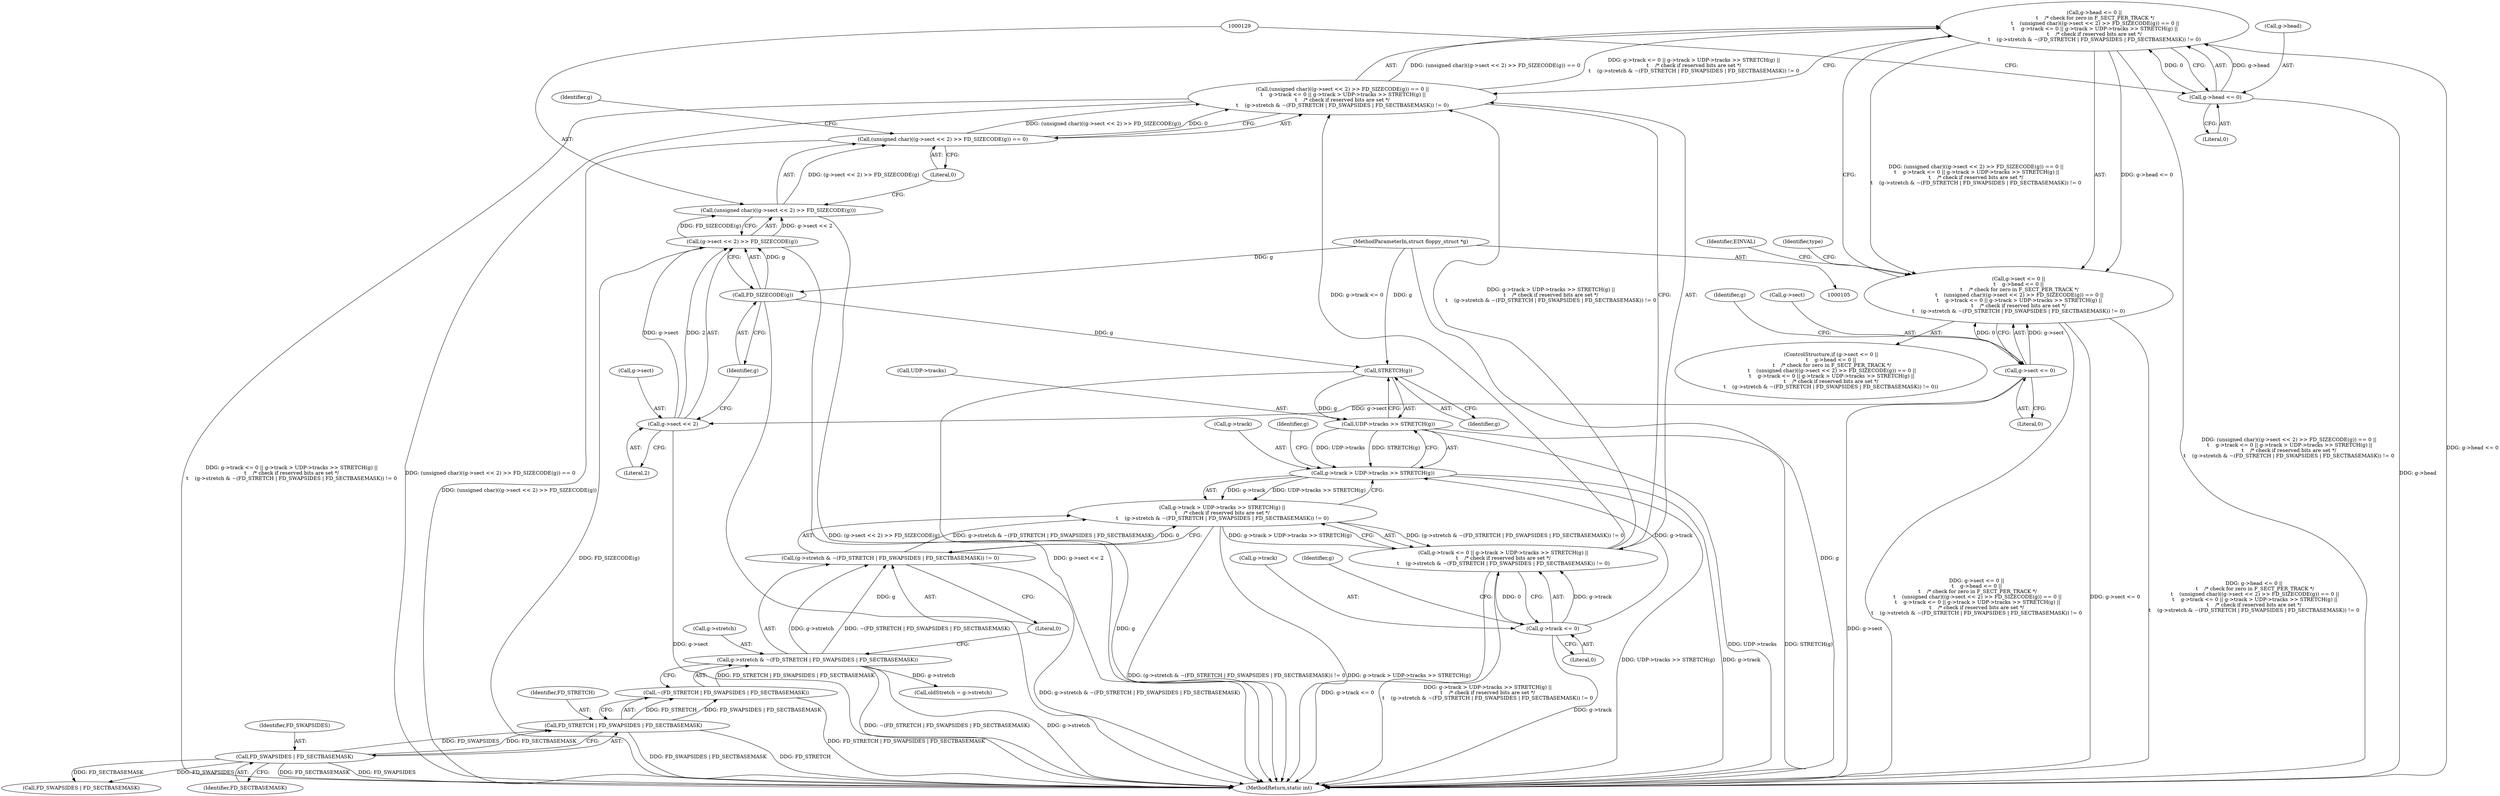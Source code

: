 digraph "1_linux_da99466ac243f15fbba65bd261bfc75ffa1532b6@del" {
"1000120" [label="(Call,g->head <= 0 ||\n \t    /* check for zero in F_SECT_PER_TRACK */\n \t    (unsigned char)((g->sect << 2) >> FD_SIZECODE(g)) == 0 ||\n \t    g->track <= 0 || g->track > UDP->tracks >> STRETCH(g) ||\n\t    /* check if reserved bits are set */\n\t    (g->stretch & ~(FD_STRETCH | FD_SWAPSIDES | FD_SECTBASEMASK)) != 0)"];
"1000121" [label="(Call,g->head <= 0)"];
"1000126" [label="(Call,(unsigned char)((g->sect << 2) >> FD_SIZECODE(g)) == 0 ||\n \t    g->track <= 0 || g->track > UDP->tracks >> STRETCH(g) ||\n\t    /* check if reserved bits are set */\n\t    (g->stretch & ~(FD_STRETCH | FD_SWAPSIDES | FD_SECTBASEMASK)) != 0)"];
"1000127" [label="(Call,(unsigned char)((g->sect << 2) >> FD_SIZECODE(g)) == 0)"];
"1000128" [label="(Call,(unsigned char)((g->sect << 2) >> FD_SIZECODE(g)))"];
"1000130" [label="(Call,(g->sect << 2) >> FD_SIZECODE(g))"];
"1000131" [label="(Call,g->sect << 2)"];
"1000115" [label="(Call,g->sect <= 0)"];
"1000136" [label="(Call,FD_SIZECODE(g))"];
"1000107" [label="(MethodParameterIn,struct floppy_struct *g)"];
"1000139" [label="(Call,g->track <= 0 || g->track > UDP->tracks >> STRETCH(g) ||\n\t    /* check if reserved bits are set */\n\t    (g->stretch & ~(FD_STRETCH | FD_SWAPSIDES | FD_SECTBASEMASK)) != 0)"];
"1000140" [label="(Call,g->track <= 0)"];
"1000145" [label="(Call,g->track > UDP->tracks >> STRETCH(g) ||\n\t    /* check if reserved bits are set */\n\t    (g->stretch & ~(FD_STRETCH | FD_SWAPSIDES | FD_SECTBASEMASK)) != 0)"];
"1000146" [label="(Call,g->track > UDP->tracks >> STRETCH(g))"];
"1000150" [label="(Call,UDP->tracks >> STRETCH(g))"];
"1000154" [label="(Call,STRETCH(g))"];
"1000156" [label="(Call,(g->stretch & ~(FD_STRETCH | FD_SWAPSIDES | FD_SECTBASEMASK)) != 0)"];
"1000157" [label="(Call,g->stretch & ~(FD_STRETCH | FD_SWAPSIDES | FD_SECTBASEMASK))"];
"1000161" [label="(Call,~(FD_STRETCH | FD_SWAPSIDES | FD_SECTBASEMASK))"];
"1000162" [label="(Call,FD_STRETCH | FD_SWAPSIDES | FD_SECTBASEMASK)"];
"1000164" [label="(Call,FD_SWAPSIDES | FD_SECTBASEMASK)"];
"1000114" [label="(Call,g->sect <= 0 ||\n\t    g->head <= 0 ||\n \t    /* check for zero in F_SECT_PER_TRACK */\n \t    (unsigned char)((g->sect << 2) >> FD_SIZECODE(g)) == 0 ||\n \t    g->track <= 0 || g->track > UDP->tracks >> STRETCH(g) ||\n\t    /* check if reserved bits are set */\n\t    (g->stretch & ~(FD_STRETCH | FD_SWAPSIDES | FD_SECTBASEMASK)) != 0)"];
"1000145" [label="(Call,g->track > UDP->tracks >> STRETCH(g) ||\n\t    /* check if reserved bits are set */\n\t    (g->stretch & ~(FD_STRETCH | FD_SWAPSIDES | FD_SECTBASEMASK)) != 0)"];
"1000131" [label="(Call,g->sect << 2)"];
"1000115" [label="(Call,g->sect <= 0)"];
"1000377" [label="(Call,FD_SWAPSIDES | FD_SECTBASEMASK)"];
"1000163" [label="(Identifier,FD_STRETCH)"];
"1000120" [label="(Call,g->head <= 0 ||\n \t    /* check for zero in F_SECT_PER_TRACK */\n \t    (unsigned char)((g->sect << 2) >> FD_SIZECODE(g)) == 0 ||\n \t    g->track <= 0 || g->track > UDP->tracks >> STRETCH(g) ||\n\t    /* check if reserved bits are set */\n\t    (g->stretch & ~(FD_STRETCH | FD_SWAPSIDES | FD_SECTBASEMASK)) != 0)"];
"1000128" [label="(Call,(unsigned char)((g->sect << 2) >> FD_SIZECODE(g)))"];
"1000130" [label="(Call,(g->sect << 2) >> FD_SIZECODE(g))"];
"1000170" [label="(Identifier,EINVAL)"];
"1000121" [label="(Call,g->head <= 0)"];
"1000162" [label="(Call,FD_STRETCH | FD_SWAPSIDES | FD_SECTBASEMASK)"];
"1000138" [label="(Literal,0)"];
"1000132" [label="(Call,g->sect)"];
"1000123" [label="(Identifier,g)"];
"1000107" [label="(MethodParameterIn,struct floppy_struct *g)"];
"1000172" [label="(Identifier,type)"];
"1000150" [label="(Call,UDP->tracks >> STRETCH(g))"];
"1000114" [label="(Call,g->sect <= 0 ||\n\t    g->head <= 0 ||\n \t    /* check for zero in F_SECT_PER_TRACK */\n \t    (unsigned char)((g->sect << 2) >> FD_SIZECODE(g)) == 0 ||\n \t    g->track <= 0 || g->track > UDP->tracks >> STRETCH(g) ||\n\t    /* check if reserved bits are set */\n\t    (g->stretch & ~(FD_STRETCH | FD_SWAPSIDES | FD_SECTBASEMASK)) != 0)"];
"1000119" [label="(Literal,0)"];
"1000144" [label="(Literal,0)"];
"1000125" [label="(Literal,0)"];
"1000122" [label="(Call,g->head)"];
"1000140" [label="(Call,g->track <= 0)"];
"1000151" [label="(Call,UDP->tracks)"];
"1000147" [label="(Call,g->track)"];
"1000136" [label="(Call,FD_SIZECODE(g))"];
"1000161" [label="(Call,~(FD_STRETCH | FD_SWAPSIDES | FD_SECTBASEMASK))"];
"1000156" [label="(Call,(g->stretch & ~(FD_STRETCH | FD_SWAPSIDES | FD_SECTBASEMASK)) != 0)"];
"1000299" [label="(Call,oldStretch = g->stretch)"];
"1000164" [label="(Call,FD_SWAPSIDES | FD_SECTBASEMASK)"];
"1000167" [label="(Literal,0)"];
"1000166" [label="(Identifier,FD_SECTBASEMASK)"];
"1000137" [label="(Identifier,g)"];
"1000116" [label="(Call,g->sect)"];
"1000141" [label="(Call,g->track)"];
"1000386" [label="(MethodReturn,static int)"];
"1000142" [label="(Identifier,g)"];
"1000154" [label="(Call,STRETCH(g))"];
"1000127" [label="(Call,(unsigned char)((g->sect << 2) >> FD_SIZECODE(g)) == 0)"];
"1000139" [label="(Call,g->track <= 0 || g->track > UDP->tracks >> STRETCH(g) ||\n\t    /* check if reserved bits are set */\n\t    (g->stretch & ~(FD_STRETCH | FD_SWAPSIDES | FD_SECTBASEMASK)) != 0)"];
"1000135" [label="(Literal,2)"];
"1000148" [label="(Identifier,g)"];
"1000126" [label="(Call,(unsigned char)((g->sect << 2) >> FD_SIZECODE(g)) == 0 ||\n \t    g->track <= 0 || g->track > UDP->tracks >> STRETCH(g) ||\n\t    /* check if reserved bits are set */\n\t    (g->stretch & ~(FD_STRETCH | FD_SWAPSIDES | FD_SECTBASEMASK)) != 0)"];
"1000113" [label="(ControlStructure,if (g->sect <= 0 ||\n\t    g->head <= 0 ||\n \t    /* check for zero in F_SECT_PER_TRACK */\n \t    (unsigned char)((g->sect << 2) >> FD_SIZECODE(g)) == 0 ||\n \t    g->track <= 0 || g->track > UDP->tracks >> STRETCH(g) ||\n\t    /* check if reserved bits are set */\n\t    (g->stretch & ~(FD_STRETCH | FD_SWAPSIDES | FD_SECTBASEMASK)) != 0))"];
"1000146" [label="(Call,g->track > UDP->tracks >> STRETCH(g))"];
"1000159" [label="(Identifier,g)"];
"1000157" [label="(Call,g->stretch & ~(FD_STRETCH | FD_SWAPSIDES | FD_SECTBASEMASK))"];
"1000158" [label="(Call,g->stretch)"];
"1000155" [label="(Identifier,g)"];
"1000165" [label="(Identifier,FD_SWAPSIDES)"];
"1000120" -> "1000114"  [label="AST: "];
"1000120" -> "1000121"  [label="CFG: "];
"1000120" -> "1000126"  [label="CFG: "];
"1000121" -> "1000120"  [label="AST: "];
"1000126" -> "1000120"  [label="AST: "];
"1000114" -> "1000120"  [label="CFG: "];
"1000120" -> "1000386"  [label="DDG: (unsigned char)((g->sect << 2) >> FD_SIZECODE(g)) == 0 ||\n \t    g->track <= 0 || g->track > UDP->tracks >> STRETCH(g) ||\n\t    /* check if reserved bits are set */\n\t    (g->stretch & ~(FD_STRETCH | FD_SWAPSIDES | FD_SECTBASEMASK)) != 0"];
"1000120" -> "1000386"  [label="DDG: g->head <= 0"];
"1000120" -> "1000114"  [label="DDG: g->head <= 0"];
"1000120" -> "1000114"  [label="DDG: (unsigned char)((g->sect << 2) >> FD_SIZECODE(g)) == 0 ||\n \t    g->track <= 0 || g->track > UDP->tracks >> STRETCH(g) ||\n\t    /* check if reserved bits are set */\n\t    (g->stretch & ~(FD_STRETCH | FD_SWAPSIDES | FD_SECTBASEMASK)) != 0"];
"1000121" -> "1000120"  [label="DDG: g->head"];
"1000121" -> "1000120"  [label="DDG: 0"];
"1000126" -> "1000120"  [label="DDG: (unsigned char)((g->sect << 2) >> FD_SIZECODE(g)) == 0"];
"1000126" -> "1000120"  [label="DDG: g->track <= 0 || g->track > UDP->tracks >> STRETCH(g) ||\n\t    /* check if reserved bits are set */\n\t    (g->stretch & ~(FD_STRETCH | FD_SWAPSIDES | FD_SECTBASEMASK)) != 0"];
"1000121" -> "1000125"  [label="CFG: "];
"1000122" -> "1000121"  [label="AST: "];
"1000125" -> "1000121"  [label="AST: "];
"1000129" -> "1000121"  [label="CFG: "];
"1000121" -> "1000386"  [label="DDG: g->head"];
"1000126" -> "1000127"  [label="CFG: "];
"1000126" -> "1000139"  [label="CFG: "];
"1000127" -> "1000126"  [label="AST: "];
"1000139" -> "1000126"  [label="AST: "];
"1000126" -> "1000386"  [label="DDG: g->track <= 0 || g->track > UDP->tracks >> STRETCH(g) ||\n\t    /* check if reserved bits are set */\n\t    (g->stretch & ~(FD_STRETCH | FD_SWAPSIDES | FD_SECTBASEMASK)) != 0"];
"1000126" -> "1000386"  [label="DDG: (unsigned char)((g->sect << 2) >> FD_SIZECODE(g)) == 0"];
"1000127" -> "1000126"  [label="DDG: (unsigned char)((g->sect << 2) >> FD_SIZECODE(g))"];
"1000127" -> "1000126"  [label="DDG: 0"];
"1000139" -> "1000126"  [label="DDG: g->track <= 0"];
"1000139" -> "1000126"  [label="DDG: g->track > UDP->tracks >> STRETCH(g) ||\n\t    /* check if reserved bits are set */\n\t    (g->stretch & ~(FD_STRETCH | FD_SWAPSIDES | FD_SECTBASEMASK)) != 0"];
"1000127" -> "1000138"  [label="CFG: "];
"1000128" -> "1000127"  [label="AST: "];
"1000138" -> "1000127"  [label="AST: "];
"1000142" -> "1000127"  [label="CFG: "];
"1000127" -> "1000386"  [label="DDG: (unsigned char)((g->sect << 2) >> FD_SIZECODE(g))"];
"1000128" -> "1000127"  [label="DDG: (g->sect << 2) >> FD_SIZECODE(g)"];
"1000128" -> "1000130"  [label="CFG: "];
"1000129" -> "1000128"  [label="AST: "];
"1000130" -> "1000128"  [label="AST: "];
"1000138" -> "1000128"  [label="CFG: "];
"1000128" -> "1000386"  [label="DDG: (g->sect << 2) >> FD_SIZECODE(g)"];
"1000130" -> "1000128"  [label="DDG: g->sect << 2"];
"1000130" -> "1000128"  [label="DDG: FD_SIZECODE(g)"];
"1000130" -> "1000136"  [label="CFG: "];
"1000131" -> "1000130"  [label="AST: "];
"1000136" -> "1000130"  [label="AST: "];
"1000130" -> "1000386"  [label="DDG: FD_SIZECODE(g)"];
"1000130" -> "1000386"  [label="DDG: g->sect << 2"];
"1000131" -> "1000130"  [label="DDG: g->sect"];
"1000131" -> "1000130"  [label="DDG: 2"];
"1000136" -> "1000130"  [label="DDG: g"];
"1000131" -> "1000135"  [label="CFG: "];
"1000132" -> "1000131"  [label="AST: "];
"1000135" -> "1000131"  [label="AST: "];
"1000137" -> "1000131"  [label="CFG: "];
"1000131" -> "1000386"  [label="DDG: g->sect"];
"1000115" -> "1000131"  [label="DDG: g->sect"];
"1000115" -> "1000114"  [label="AST: "];
"1000115" -> "1000119"  [label="CFG: "];
"1000116" -> "1000115"  [label="AST: "];
"1000119" -> "1000115"  [label="AST: "];
"1000123" -> "1000115"  [label="CFG: "];
"1000114" -> "1000115"  [label="CFG: "];
"1000115" -> "1000386"  [label="DDG: g->sect"];
"1000115" -> "1000114"  [label="DDG: g->sect"];
"1000115" -> "1000114"  [label="DDG: 0"];
"1000136" -> "1000137"  [label="CFG: "];
"1000137" -> "1000136"  [label="AST: "];
"1000136" -> "1000386"  [label="DDG: g"];
"1000107" -> "1000136"  [label="DDG: g"];
"1000136" -> "1000154"  [label="DDG: g"];
"1000107" -> "1000105"  [label="AST: "];
"1000107" -> "1000386"  [label="DDG: g"];
"1000107" -> "1000154"  [label="DDG: g"];
"1000139" -> "1000140"  [label="CFG: "];
"1000139" -> "1000145"  [label="CFG: "];
"1000140" -> "1000139"  [label="AST: "];
"1000145" -> "1000139"  [label="AST: "];
"1000139" -> "1000386"  [label="DDG: g->track <= 0"];
"1000139" -> "1000386"  [label="DDG: g->track > UDP->tracks >> STRETCH(g) ||\n\t    /* check if reserved bits are set */\n\t    (g->stretch & ~(FD_STRETCH | FD_SWAPSIDES | FD_SECTBASEMASK)) != 0"];
"1000140" -> "1000139"  [label="DDG: g->track"];
"1000140" -> "1000139"  [label="DDG: 0"];
"1000145" -> "1000139"  [label="DDG: g->track > UDP->tracks >> STRETCH(g)"];
"1000145" -> "1000139"  [label="DDG: (g->stretch & ~(FD_STRETCH | FD_SWAPSIDES | FD_SECTBASEMASK)) != 0"];
"1000140" -> "1000144"  [label="CFG: "];
"1000141" -> "1000140"  [label="AST: "];
"1000144" -> "1000140"  [label="AST: "];
"1000148" -> "1000140"  [label="CFG: "];
"1000140" -> "1000386"  [label="DDG: g->track"];
"1000140" -> "1000146"  [label="DDG: g->track"];
"1000145" -> "1000146"  [label="CFG: "];
"1000145" -> "1000156"  [label="CFG: "];
"1000146" -> "1000145"  [label="AST: "];
"1000156" -> "1000145"  [label="AST: "];
"1000145" -> "1000386"  [label="DDG: (g->stretch & ~(FD_STRETCH | FD_SWAPSIDES | FD_SECTBASEMASK)) != 0"];
"1000145" -> "1000386"  [label="DDG: g->track > UDP->tracks >> STRETCH(g)"];
"1000146" -> "1000145"  [label="DDG: g->track"];
"1000146" -> "1000145"  [label="DDG: UDP->tracks >> STRETCH(g)"];
"1000156" -> "1000145"  [label="DDG: g->stretch & ~(FD_STRETCH | FD_SWAPSIDES | FD_SECTBASEMASK)"];
"1000156" -> "1000145"  [label="DDG: 0"];
"1000146" -> "1000150"  [label="CFG: "];
"1000147" -> "1000146"  [label="AST: "];
"1000150" -> "1000146"  [label="AST: "];
"1000159" -> "1000146"  [label="CFG: "];
"1000146" -> "1000386"  [label="DDG: UDP->tracks >> STRETCH(g)"];
"1000146" -> "1000386"  [label="DDG: g->track"];
"1000150" -> "1000146"  [label="DDG: UDP->tracks"];
"1000150" -> "1000146"  [label="DDG: STRETCH(g)"];
"1000150" -> "1000154"  [label="CFG: "];
"1000151" -> "1000150"  [label="AST: "];
"1000154" -> "1000150"  [label="AST: "];
"1000150" -> "1000386"  [label="DDG: UDP->tracks"];
"1000150" -> "1000386"  [label="DDG: STRETCH(g)"];
"1000154" -> "1000150"  [label="DDG: g"];
"1000154" -> "1000155"  [label="CFG: "];
"1000155" -> "1000154"  [label="AST: "];
"1000154" -> "1000386"  [label="DDG: g"];
"1000156" -> "1000167"  [label="CFG: "];
"1000157" -> "1000156"  [label="AST: "];
"1000167" -> "1000156"  [label="AST: "];
"1000156" -> "1000386"  [label="DDG: g->stretch & ~(FD_STRETCH | FD_SWAPSIDES | FD_SECTBASEMASK)"];
"1000157" -> "1000156"  [label="DDG: g->stretch"];
"1000157" -> "1000156"  [label="DDG: ~(FD_STRETCH | FD_SWAPSIDES | FD_SECTBASEMASK)"];
"1000157" -> "1000161"  [label="CFG: "];
"1000158" -> "1000157"  [label="AST: "];
"1000161" -> "1000157"  [label="AST: "];
"1000167" -> "1000157"  [label="CFG: "];
"1000157" -> "1000386"  [label="DDG: g->stretch"];
"1000157" -> "1000386"  [label="DDG: ~(FD_STRETCH | FD_SWAPSIDES | FD_SECTBASEMASK)"];
"1000161" -> "1000157"  [label="DDG: FD_STRETCH | FD_SWAPSIDES | FD_SECTBASEMASK"];
"1000157" -> "1000299"  [label="DDG: g->stretch"];
"1000161" -> "1000162"  [label="CFG: "];
"1000162" -> "1000161"  [label="AST: "];
"1000161" -> "1000386"  [label="DDG: FD_STRETCH | FD_SWAPSIDES | FD_SECTBASEMASK"];
"1000162" -> "1000161"  [label="DDG: FD_STRETCH"];
"1000162" -> "1000161"  [label="DDG: FD_SWAPSIDES | FD_SECTBASEMASK"];
"1000162" -> "1000164"  [label="CFG: "];
"1000163" -> "1000162"  [label="AST: "];
"1000164" -> "1000162"  [label="AST: "];
"1000162" -> "1000386"  [label="DDG: FD_SWAPSIDES | FD_SECTBASEMASK"];
"1000162" -> "1000386"  [label="DDG: FD_STRETCH"];
"1000164" -> "1000162"  [label="DDG: FD_SWAPSIDES"];
"1000164" -> "1000162"  [label="DDG: FD_SECTBASEMASK"];
"1000164" -> "1000166"  [label="CFG: "];
"1000165" -> "1000164"  [label="AST: "];
"1000166" -> "1000164"  [label="AST: "];
"1000164" -> "1000386"  [label="DDG: FD_SECTBASEMASK"];
"1000164" -> "1000386"  [label="DDG: FD_SWAPSIDES"];
"1000164" -> "1000377"  [label="DDG: FD_SWAPSIDES"];
"1000164" -> "1000377"  [label="DDG: FD_SECTBASEMASK"];
"1000114" -> "1000113"  [label="AST: "];
"1000170" -> "1000114"  [label="CFG: "];
"1000172" -> "1000114"  [label="CFG: "];
"1000114" -> "1000386"  [label="DDG: g->sect <= 0 ||\n\t    g->head <= 0 ||\n \t    /* check for zero in F_SECT_PER_TRACK */\n \t    (unsigned char)((g->sect << 2) >> FD_SIZECODE(g)) == 0 ||\n \t    g->track <= 0 || g->track > UDP->tracks >> STRETCH(g) ||\n\t    /* check if reserved bits are set */\n\t    (g->stretch & ~(FD_STRETCH | FD_SWAPSIDES | FD_SECTBASEMASK)) != 0"];
"1000114" -> "1000386"  [label="DDG: g->sect <= 0"];
"1000114" -> "1000386"  [label="DDG: g->head <= 0 ||\n \t    /* check for zero in F_SECT_PER_TRACK */\n \t    (unsigned char)((g->sect << 2) >> FD_SIZECODE(g)) == 0 ||\n \t    g->track <= 0 || g->track > UDP->tracks >> STRETCH(g) ||\n\t    /* check if reserved bits are set */\n\t    (g->stretch & ~(FD_STRETCH | FD_SWAPSIDES | FD_SECTBASEMASK)) != 0"];
}
